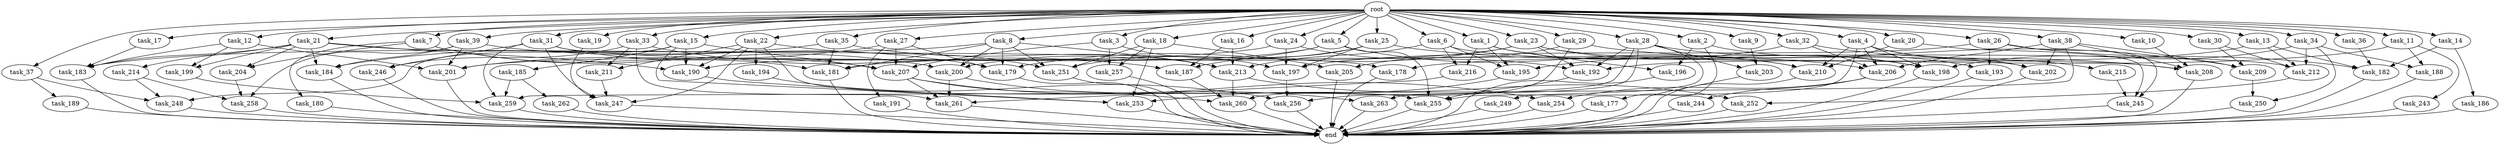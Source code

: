 digraph G {
  task_12 [size="2.048000"];
  task_199 [size="1546188226.560000"];
  task_36 [size="2.048000"];
  task_253 [size="3040836845.568000"];
  task_19 [size="2.048000"];
  task_249 [size="1391569403.904000"];
  task_196 [size="704374636.544000"];
  root [size="0.000000"];
  task_10 [size="2.048000"];
  task_18 [size="2.048000"];
  task_1 [size="2.048000"];
  task_189 [size="1099511627.776000"];
  task_183 [size="2456721293.312000"];
  task_4 [size="2.048000"];
  task_259 [size="2800318676.992000"];
  task_260 [size="2319282339.840000"];
  task_33 [size="2.048000"];
  task_22 [size="2.048000"];
  task_205 [size="1786706395.136000"];
  task_15 [size="2.048000"];
  task_5 [size="2.048000"];
  end [size="0.000000"];
  task_206 [size="1769526525.952000"];
  task_246 [size="429496729.600000"];
  task_14 [size="2.048000"];
  task_256 [size="3882650435.584000"];
  task_21 [size="2.048000"];
  task_38 [size="2.048000"];
  task_252 [size="2233382993.920000"];
  task_16 [size="2.048000"];
  task_7 [size="2.048000"];
  task_24 [size="2.048000"];
  task_27 [size="2.048000"];
  task_203 [size="3109556322.304000"];
  task_211 [size="429496729.600000"];
  task_26 [size="2.048000"];
  task_30 [size="2.048000"];
  task_34 [size="2.048000"];
  task_209 [size="377957122.048000"];
  task_254 [size="2147483648.000000"];
  task_177 [size="429496729.600000"];
  task_39 [size="2.048000"];
  task_213 [size="2920577761.280000"];
  task_200 [size="2216203124.736000"];
  task_214 [size="1391569403.904000"];
  task_197 [size="2834678415.360000"];
  task_215 [size="841813590.016000"];
  task_255 [size="3143916060.672000"];
  task_192 [size="2525440770.048000"];
  task_204 [size="1821066133.504000"];
  task_201 [size="2113123909.632000"];
  task_17 [size="2.048000"];
  task_31 [size="2.048000"];
  task_258 [size="3401614098.432000"];
  task_193 [size="1529008357.376000"];
  task_194 [size="154618822.656000"];
  task_2 [size="2.048000"];
  task_207 [size="2267742732.288000"];
  task_216 [size="343597383.680000"];
  task_23 [size="2.048000"];
  task_3 [size="2.048000"];
  task_187 [size="2284922601.472000"];
  task_247 [size="2302102470.656000"];
  task_181 [size="2319282339.840000"];
  task_262 [size="1391569403.904000"];
  task_184 [size="3624952397.824000"];
  task_8 [size="2.048000"];
  task_191 [size="841813590.016000"];
  task_212 [size="1838246002.688000"];
  task_261 [size="1477468749.824000"];
  task_25 [size="2.048000"];
  task_198 [size="3762391351.296000"];
  task_244 [size="1717986918.400000"];
  task_28 [size="2.048000"];
  task_182 [size="1838246002.688000"];
  task_35 [size="2.048000"];
  task_190 [size="3693671874.560000"];
  task_6 [size="2.048000"];
  task_32 [size="2.048000"];
  task_188 [size="1941325217.792000"];
  task_257 [size="2559800508.416000"];
  task_20 [size="2.048000"];
  task_243 [size="841813590.016000"];
  task_9 [size="2.048000"];
  task_37 [size="2.048000"];
  task_180 [size="429496729.600000"];
  task_248 [size="3246995275.776000"];
  task_195 [size="498216206.336000"];
  task_185 [size="429496729.600000"];
  task_186 [size="154618822.656000"];
  task_250 [size="1941325217.792000"];
  task_245 [size="2645699854.336000"];
  task_263 [size="1546188226.560000"];
  task_202 [size="1065151889.408000"];
  task_29 [size="2.048000"];
  task_178 [size="2233382993.920000"];
  task_13 [size="2.048000"];
  task_251 [size="2559800508.416000"];
  task_208 [size="807453851.648000"];
  task_11 [size="2.048000"];
  task_179 [size="2181843386.368000"];
  task_210 [size="4226247819.264000"];

  task_12 -> task_183 [size="75497472.000000"];
  task_12 -> task_201 [size="75497472.000000"];
  task_12 -> task_199 [size="75497472.000000"];
  task_199 -> task_259 [size="536870912.000000"];
  task_36 -> task_182 [size="75497472.000000"];
  task_253 -> end [size="1.000000"];
  task_19 -> task_247 [size="134217728.000000"];
  task_249 -> end [size="1.000000"];
  task_196 -> end [size="1.000000"];
  root -> task_12 [size="1.000000"];
  root -> task_35 [size="1.000000"];
  root -> task_14 [size="1.000000"];
  root -> task_36 [size="1.000000"];
  root -> task_37 [size="1.000000"];
  root -> task_6 [size="1.000000"];
  root -> task_32 [size="1.000000"];
  root -> task_38 [size="1.000000"];
  root -> task_19 [size="1.000000"];
  root -> task_13 [size="1.000000"];
  root -> task_20 [size="1.000000"];
  root -> task_16 [size="1.000000"];
  root -> task_9 [size="1.000000"];
  root -> task_31 [size="1.000000"];
  root -> task_10 [size="1.000000"];
  root -> task_1 [size="1.000000"];
  root -> task_18 [size="1.000000"];
  root -> task_5 [size="1.000000"];
  root -> task_2 [size="1.000000"];
  root -> task_4 [size="1.000000"];
  root -> task_27 [size="1.000000"];
  root -> task_11 [size="1.000000"];
  root -> task_23 [size="1.000000"];
  root -> task_3 [size="1.000000"];
  root -> task_26 [size="1.000000"];
  root -> task_7 [size="1.000000"];
  root -> task_34 [size="1.000000"];
  root -> task_17 [size="1.000000"];
  root -> task_33 [size="1.000000"];
  root -> task_15 [size="1.000000"];
  root -> task_22 [size="1.000000"];
  root -> task_29 [size="1.000000"];
  root -> task_8 [size="1.000000"];
  root -> task_30 [size="1.000000"];
  root -> task_39 [size="1.000000"];
  root -> task_25 [size="1.000000"];
  root -> task_24 [size="1.000000"];
  root -> task_21 [size="1.000000"];
  root -> task_28 [size="1.000000"];
  task_10 -> task_208 [size="33554432.000000"];
  task_18 -> task_205 [size="838860800.000000"];
  task_18 -> task_257 [size="838860800.000000"];
  task_18 -> task_251 [size="838860800.000000"];
  task_18 -> task_253 [size="838860800.000000"];
  task_1 -> task_196 [size="134217728.000000"];
  task_1 -> task_216 [size="134217728.000000"];
  task_1 -> task_195 [size="134217728.000000"];
  task_1 -> task_210 [size="134217728.000000"];
  task_189 -> end [size="1.000000"];
  task_183 -> end [size="1.000000"];
  task_4 -> task_206 [size="411041792.000000"];
  task_4 -> task_202 [size="411041792.000000"];
  task_4 -> task_215 [size="411041792.000000"];
  task_4 -> task_255 [size="411041792.000000"];
  task_4 -> task_198 [size="411041792.000000"];
  task_4 -> task_210 [size="411041792.000000"];
  task_259 -> end [size="1.000000"];
  task_260 -> end [size="1.000000"];
  task_33 -> task_187 [size="134217728.000000"];
  task_33 -> task_261 [size="134217728.000000"];
  task_33 -> task_246 [size="134217728.000000"];
  task_33 -> task_211 [size="134217728.000000"];
  task_22 -> task_251 [size="75497472.000000"];
  task_22 -> task_211 [size="75497472.000000"];
  task_22 -> task_255 [size="75497472.000000"];
  task_22 -> task_247 [size="75497472.000000"];
  task_22 -> task_190 [size="75497472.000000"];
  task_22 -> task_194 [size="75497472.000000"];
  task_205 -> end [size="1.000000"];
  task_15 -> task_190 [size="209715200.000000"];
  task_15 -> task_207 [size="209715200.000000"];
  task_15 -> task_248 [size="209715200.000000"];
  task_15 -> task_185 [size="209715200.000000"];
  task_15 -> task_253 [size="209715200.000000"];
  task_5 -> task_190 [size="838860800.000000"];
  task_5 -> task_210 [size="838860800.000000"];
  task_5 -> task_200 [size="838860800.000000"];
  task_5 -> task_255 [size="838860800.000000"];
  task_206 -> task_244 [size="838860800.000000"];
  task_206 -> task_254 [size="838860800.000000"];
  task_246 -> end [size="1.000000"];
  task_14 -> task_182 [size="75497472.000000"];
  task_14 -> task_186 [size="75497472.000000"];
  task_256 -> end [size="1.000000"];
  task_21 -> task_183 [size="679477248.000000"];
  task_21 -> task_214 [size="679477248.000000"];
  task_21 -> task_184 [size="679477248.000000"];
  task_21 -> task_199 [size="679477248.000000"];
  task_21 -> task_178 [size="679477248.000000"];
  task_21 -> task_190 [size="679477248.000000"];
  task_21 -> task_204 [size="679477248.000000"];
  task_38 -> task_206 [size="75497472.000000"];
  task_38 -> task_202 [size="75497472.000000"];
  task_38 -> task_208 [size="75497472.000000"];
  task_38 -> task_209 [size="75497472.000000"];
  task_38 -> task_259 [size="75497472.000000"];
  task_252 -> end [size="1.000000"];
  task_16 -> task_187 [size="679477248.000000"];
  task_16 -> task_213 [size="679477248.000000"];
  task_7 -> task_180 [size="209715200.000000"];
  task_7 -> task_181 [size="209715200.000000"];
  task_7 -> task_200 [size="209715200.000000"];
  task_7 -> task_204 [size="209715200.000000"];
  task_24 -> task_201 [size="134217728.000000"];
  task_24 -> task_197 [size="134217728.000000"];
  task_24 -> task_192 [size="134217728.000000"];
  task_27 -> task_201 [size="411041792.000000"];
  task_27 -> task_207 [size="411041792.000000"];
  task_27 -> task_191 [size="411041792.000000"];
  task_27 -> task_179 [size="411041792.000000"];
  task_203 -> end [size="1.000000"];
  task_211 -> task_247 [size="838860800.000000"];
  task_26 -> task_245 [size="536870912.000000"];
  task_26 -> task_197 [size="536870912.000000"];
  task_26 -> task_193 [size="536870912.000000"];
  task_26 -> task_182 [size="536870912.000000"];
  task_30 -> task_209 [size="75497472.000000"];
  task_30 -> task_212 [size="75497472.000000"];
  task_34 -> task_250 [size="536870912.000000"];
  task_34 -> task_198 [size="536870912.000000"];
  task_34 -> task_212 [size="536870912.000000"];
  task_34 -> task_188 [size="536870912.000000"];
  task_209 -> task_250 [size="411041792.000000"];
  task_254 -> end [size="1.000000"];
  task_177 -> end [size="1.000000"];
  task_39 -> task_201 [size="411041792.000000"];
  task_39 -> task_258 [size="411041792.000000"];
  task_39 -> task_184 [size="411041792.000000"];
  task_39 -> task_179 [size="411041792.000000"];
  task_213 -> task_252 [size="679477248.000000"];
  task_213 -> task_260 [size="679477248.000000"];
  task_200 -> task_261 [size="75497472.000000"];
  task_200 -> task_263 [size="75497472.000000"];
  task_214 -> task_258 [size="838860800.000000"];
  task_214 -> task_248 [size="838860800.000000"];
  task_197 -> task_256 [size="536870912.000000"];
  task_215 -> task_245 [size="75497472.000000"];
  task_255 -> end [size="1.000000"];
  task_192 -> task_255 [size="209715200.000000"];
  task_204 -> task_258 [size="411041792.000000"];
  task_201 -> end [size="1.000000"];
  task_17 -> task_183 [size="411041792.000000"];
  task_31 -> task_247 [size="75497472.000000"];
  task_31 -> task_207 [size="75497472.000000"];
  task_31 -> task_246 [size="75497472.000000"];
  task_31 -> task_212 [size="75497472.000000"];
  task_31 -> task_259 [size="75497472.000000"];
  task_258 -> end [size="1.000000"];
  task_193 -> end [size="1.000000"];
  task_194 -> task_256 [size="679477248.000000"];
  task_2 -> task_177 [size="209715200.000000"];
  task_2 -> task_196 [size="209715200.000000"];
  task_2 -> task_193 [size="209715200.000000"];
  task_207 -> task_261 [size="209715200.000000"];
  task_207 -> task_260 [size="209715200.000000"];
  task_207 -> task_254 [size="209715200.000000"];
  task_216 -> task_261 [size="301989888.000000"];
  task_23 -> task_198 [size="209715200.000000"];
  task_23 -> task_192 [size="209715200.000000"];
  task_23 -> task_208 [size="209715200.000000"];
  task_23 -> task_179 [size="209715200.000000"];
  task_23 -> task_181 [size="209715200.000000"];
  task_3 -> task_197 [size="411041792.000000"];
  task_3 -> task_207 [size="411041792.000000"];
  task_3 -> task_257 [size="411041792.000000"];
  task_187 -> task_260 [size="209715200.000000"];
  task_247 -> end [size="1.000000"];
  task_181 -> end [size="1.000000"];
  task_262 -> end [size="1.000000"];
  task_184 -> end [size="1.000000"];
  task_8 -> task_183 [size="33554432.000000"];
  task_8 -> task_251 [size="33554432.000000"];
  task_8 -> task_200 [size="33554432.000000"];
  task_8 -> task_179 [size="33554432.000000"];
  task_8 -> task_213 [size="33554432.000000"];
  task_8 -> task_181 [size="33554432.000000"];
  task_191 -> end [size="1.000000"];
  task_212 -> task_252 [size="411041792.000000"];
  task_261 -> end [size="1.000000"];
  task_25 -> task_187 [size="301989888.000000"];
  task_25 -> task_197 [size="301989888.000000"];
  task_25 -> task_251 [size="301989888.000000"];
  task_25 -> task_206 [size="301989888.000000"];
  task_198 -> end [size="1.000000"];
  task_244 -> end [size="1.000000"];
  task_28 -> task_249 [size="679477248.000000"];
  task_28 -> task_263 [size="679477248.000000"];
  task_28 -> task_203 [size="679477248.000000"];
  task_28 -> task_256 [size="679477248.000000"];
  task_28 -> task_192 [size="679477248.000000"];
  task_28 -> task_198 [size="679477248.000000"];
  task_182 -> end [size="1.000000"];
  task_35 -> task_184 [size="679477248.000000"];
  task_35 -> task_213 [size="679477248.000000"];
  task_35 -> task_181 [size="679477248.000000"];
  task_190 -> task_253 [size="301989888.000000"];
  task_6 -> task_213 [size="33554432.000000"];
  task_6 -> task_202 [size="33554432.000000"];
  task_6 -> task_195 [size="33554432.000000"];
  task_6 -> task_216 [size="33554432.000000"];
  task_32 -> task_206 [size="75497472.000000"];
  task_32 -> task_195 [size="75497472.000000"];
  task_32 -> task_208 [size="75497472.000000"];
  task_188 -> end [size="1.000000"];
  task_257 -> end [size="1.000000"];
  task_20 -> task_245 [size="679477248.000000"];
  task_20 -> task_210 [size="679477248.000000"];
  task_243 -> end [size="1.000000"];
  task_9 -> task_203 [size="838860800.000000"];
  task_37 -> task_248 [size="536870912.000000"];
  task_37 -> task_189 [size="536870912.000000"];
  task_180 -> end [size="1.000000"];
  task_248 -> end [size="1.000000"];
  task_195 -> task_253 [size="134217728.000000"];
  task_185 -> task_262 [size="679477248.000000"];
  task_185 -> task_259 [size="679477248.000000"];
  task_186 -> end [size="1.000000"];
  task_250 -> end [size="1.000000"];
  task_245 -> end [size="1.000000"];
  task_263 -> end [size="1.000000"];
  task_202 -> end [size="1.000000"];
  task_29 -> task_205 [size="33554432.000000"];
  task_29 -> task_209 [size="33554432.000000"];
  task_29 -> task_260 [size="33554432.000000"];
  task_178 -> end [size="1.000000"];
  task_13 -> task_182 [size="209715200.000000"];
  task_13 -> task_192 [size="209715200.000000"];
  task_13 -> task_212 [size="209715200.000000"];
  task_251 -> end [size="1.000000"];
  task_208 -> end [size="1.000000"];
  task_11 -> task_178 [size="411041792.000000"];
  task_11 -> task_243 [size="411041792.000000"];
  task_11 -> task_188 [size="411041792.000000"];
  task_179 -> end [size="1.000000"];
  task_210 -> end [size="1.000000"];
}
